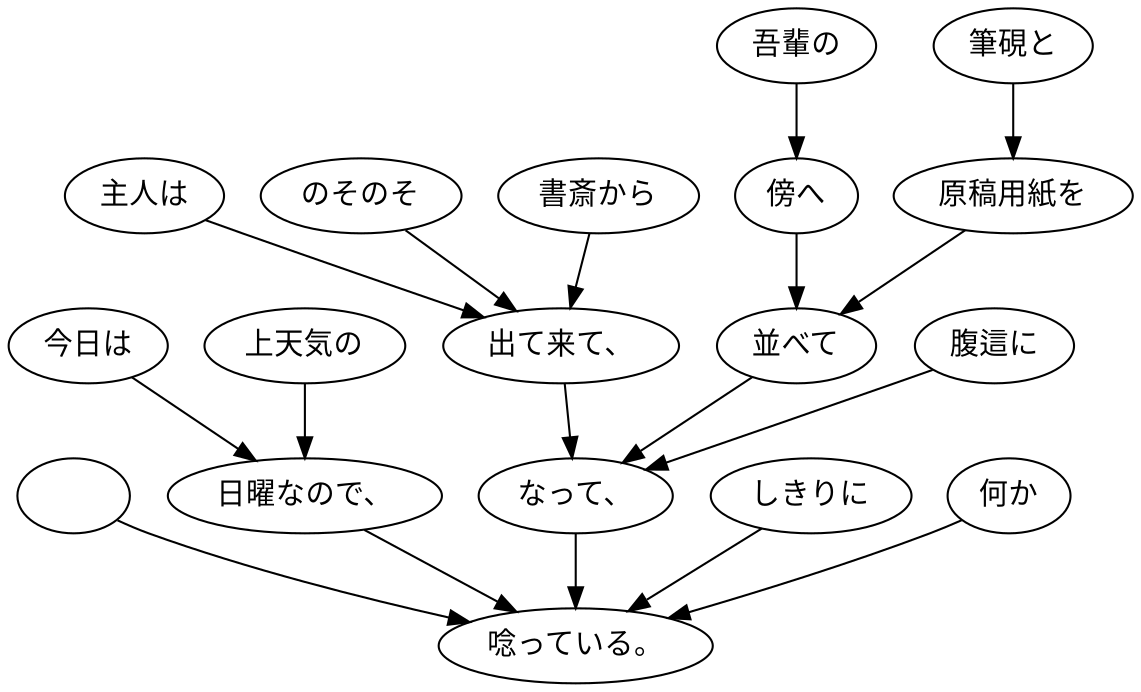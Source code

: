 digraph graph1333 {
	node0 [label="　"];
	node1 [label="今日は"];
	node2 [label="上天気の"];
	node3 [label="日曜なので、"];
	node4 [label="主人は"];
	node5 [label="のそのそ"];
	node6 [label="書斎から"];
	node7 [label="出て来て、"];
	node8 [label="吾輩の"];
	node9 [label="傍へ"];
	node10 [label="筆硯と"];
	node11 [label="原稿用紙を"];
	node12 [label="並べて"];
	node13 [label="腹這に"];
	node14 [label="なって、"];
	node15 [label="しきりに"];
	node16 [label="何か"];
	node17 [label="唸っている。"];
	node0 -> node17;
	node1 -> node3;
	node2 -> node3;
	node3 -> node17;
	node4 -> node7;
	node5 -> node7;
	node6 -> node7;
	node7 -> node14;
	node8 -> node9;
	node9 -> node12;
	node10 -> node11;
	node11 -> node12;
	node12 -> node14;
	node13 -> node14;
	node14 -> node17;
	node15 -> node17;
	node16 -> node17;
}

